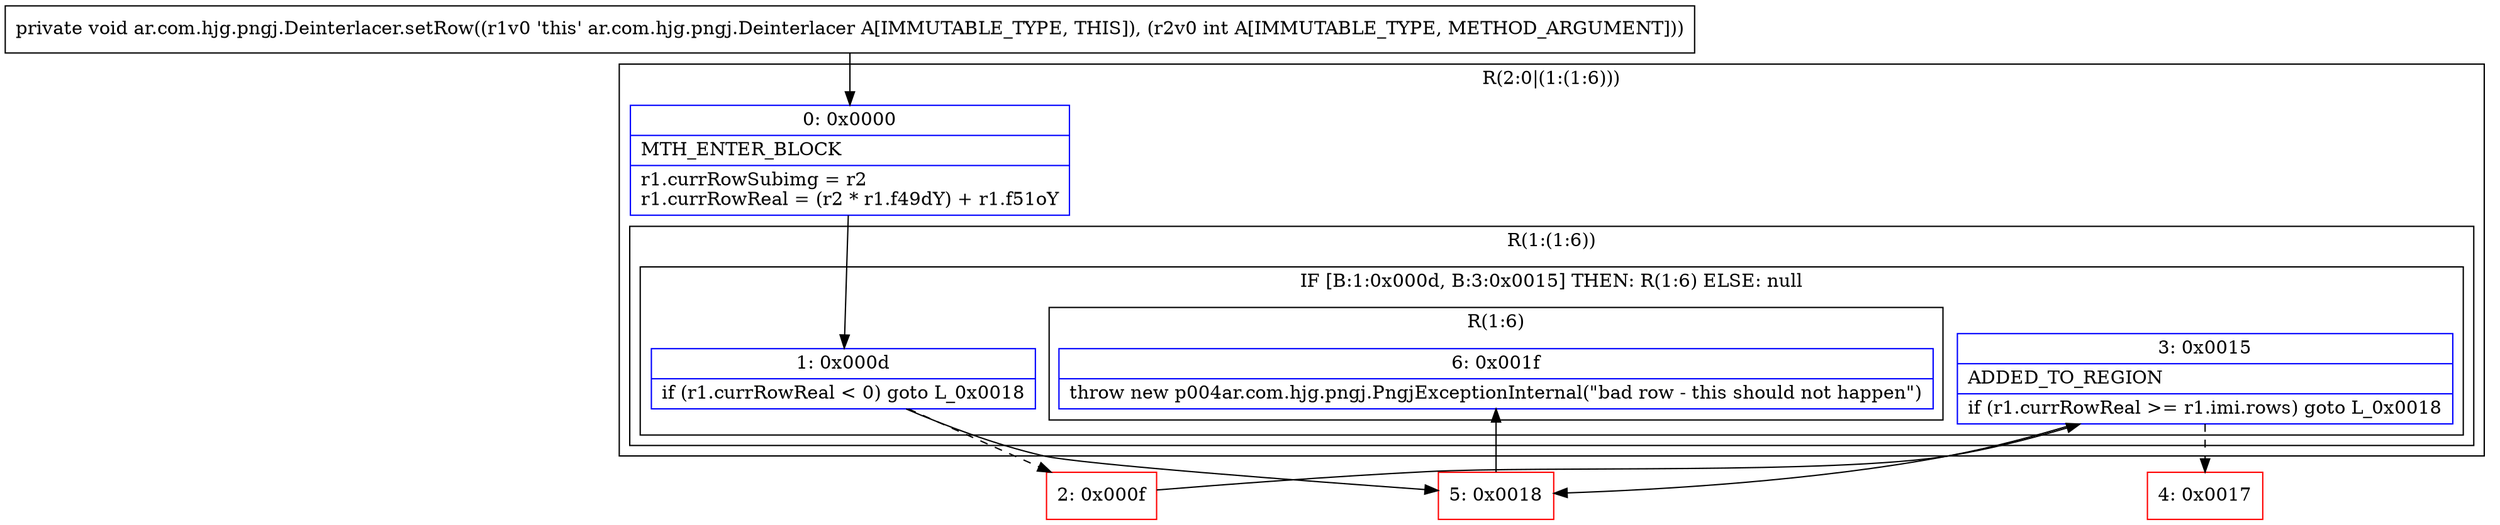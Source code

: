 digraph "CFG forar.com.hjg.pngj.Deinterlacer.setRow(I)V" {
subgraph cluster_Region_342671400 {
label = "R(2:0|(1:(1:6)))";
node [shape=record,color=blue];
Node_0 [shape=record,label="{0\:\ 0x0000|MTH_ENTER_BLOCK\l|r1.currRowSubimg = r2\lr1.currRowReal = (r2 * r1.f49dY) + r1.f51oY\l}"];
subgraph cluster_Region_579185027 {
label = "R(1:(1:6))";
node [shape=record,color=blue];
subgraph cluster_IfRegion_268400758 {
label = "IF [B:1:0x000d, B:3:0x0015] THEN: R(1:6) ELSE: null";
node [shape=record,color=blue];
Node_1 [shape=record,label="{1\:\ 0x000d|if (r1.currRowReal \< 0) goto L_0x0018\l}"];
Node_3 [shape=record,label="{3\:\ 0x0015|ADDED_TO_REGION\l|if (r1.currRowReal \>= r1.imi.rows) goto L_0x0018\l}"];
subgraph cluster_Region_1051346772 {
label = "R(1:6)";
node [shape=record,color=blue];
Node_6 [shape=record,label="{6\:\ 0x001f|throw new p004ar.com.hjg.pngj.PngjExceptionInternal(\"bad row \- this should not happen\")\l}"];
}
}
}
}
Node_2 [shape=record,color=red,label="{2\:\ 0x000f}"];
Node_4 [shape=record,color=red,label="{4\:\ 0x0017}"];
Node_5 [shape=record,color=red,label="{5\:\ 0x0018}"];
MethodNode[shape=record,label="{private void ar.com.hjg.pngj.Deinterlacer.setRow((r1v0 'this' ar.com.hjg.pngj.Deinterlacer A[IMMUTABLE_TYPE, THIS]), (r2v0 int A[IMMUTABLE_TYPE, METHOD_ARGUMENT])) }"];
MethodNode -> Node_0;
Node_0 -> Node_1;
Node_1 -> Node_2[style=dashed];
Node_1 -> Node_5;
Node_3 -> Node_4[style=dashed];
Node_3 -> Node_5;
Node_2 -> Node_3;
Node_5 -> Node_6;
}

